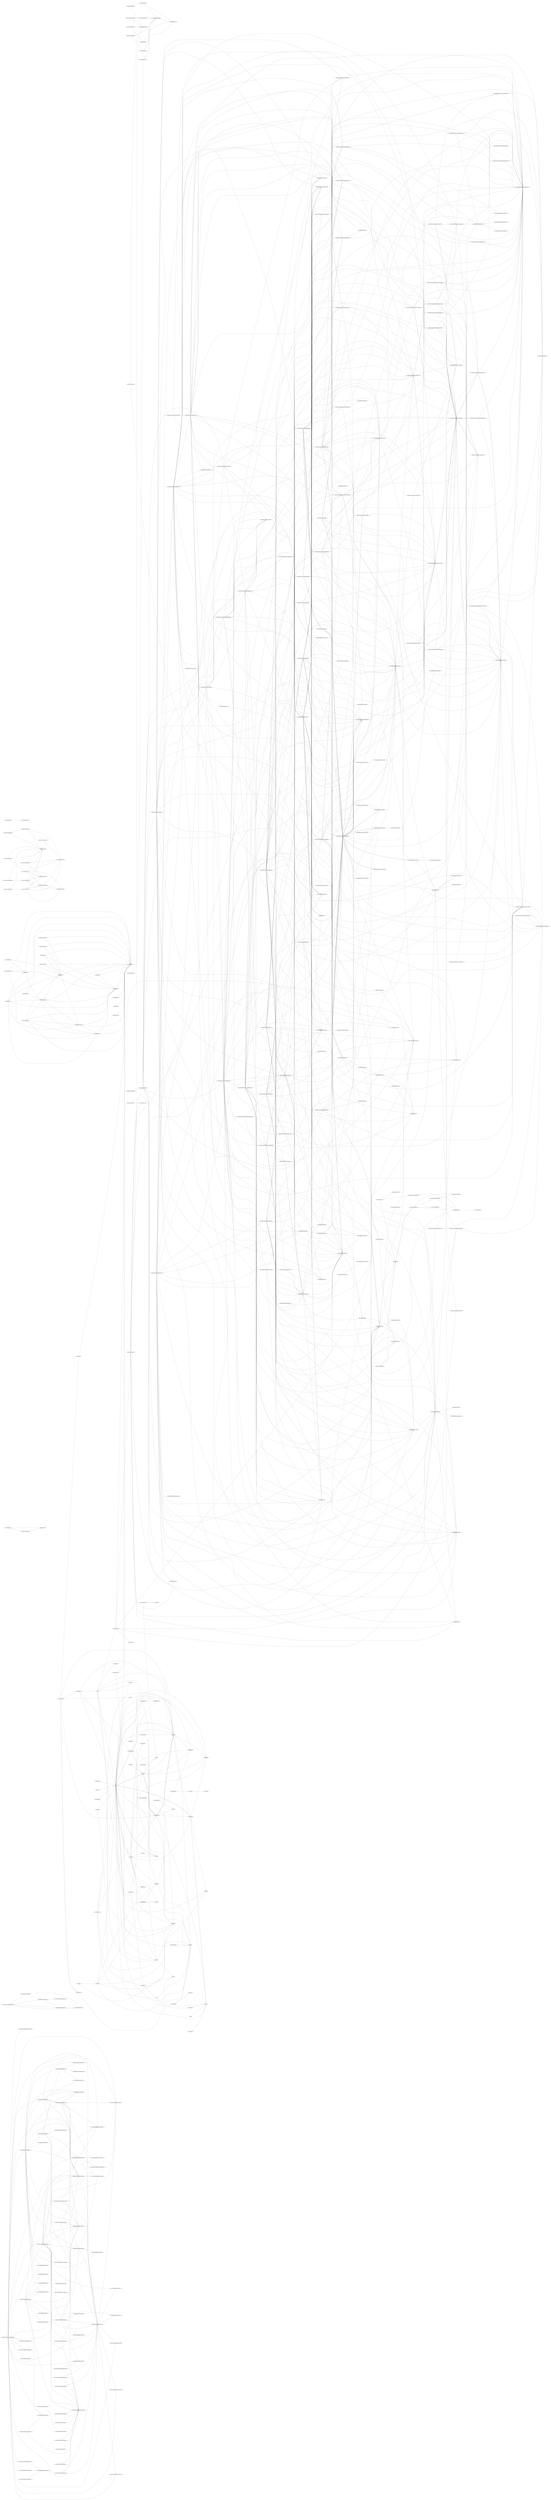 digraph G {
    page="40,60"; 
    ratio=auto;
    rankdir=LR;
    fontsize=10;
   "Castle.Components.DictionaryAdapter.AbstractDictionaryAdapterVisitor" -> { rank=none; "Castle.Components.DictionaryAdapter.DictionaryAdapterMeta"; "Castle.Components.DictionaryAdapter.IDictionaryAdapter"; "Castle.Components.DictionaryAdapter.PropertyDescriptor" }
   "Castle.Components.DictionaryAdapter.CascadingDictionaryAdapter" -> { rank=none; "Castle.Components.DictionaryAdapter.AbstractDictionaryAdapter" }
   "Castle.Components.DictionaryAdapter.ComponentAttribute" -> { rank=none; "Castle.Components.DictionaryAdapter.DictionaryAdapterInstance"; "Castle.Components.DictionaryAdapter.DictionaryBehaviorAttribute"; "Castle.Components.DictionaryAdapter.IDictionaryAdapter" }
   "Castle.Components.DictionaryAdapter.DictionaryAdapterBase" -> { rank=none; "Castle.Components.DictionaryAdapter.DictionaryAdapterInstance"; "Castle.Components.DictionaryAdapter.DictionaryAdapterMeta"; "Castle.Components.DictionaryAdapter.DictionaryDescriptor"; "Castle.Components.DictionaryAdapter.DictionaryValidateGroup"; "Castle.Components.DictionaryAdapter.IDictionaryAdapter"; "Castle.Components.DictionaryAdapter.IDictionaryAdapterFactory"; "Castle.Components.DictionaryAdapter.IDictionaryBehavior"; "Castle.Components.DictionaryAdapter.IDictionaryCreateStrategy"; "Castle.Components.DictionaryAdapter.IDictionaryEqualityHashCodeStrategy"; "Castle.Components.DictionaryAdapter.IDictionaryInitializer"; "Castle.Components.DictionaryAdapter.IDictionaryValidator"; "Castle.Components.DictionaryAdapter.IDynamicValue"; "Castle.Components.DictionaryAdapter.PropertyDescriptor"; "Castle.Components.DictionaryAdapter.PropertyModifiedEventArgs"; "Castle.Components.DictionaryAdapter.PropertyModifyingEventArgs" }
   "Castle.Components.DictionaryAdapter.DictionaryAdapterFactory" -> { rank=none; "Castle.Components.DictionaryAdapter.AttributesUtil"; "Castle.Components.DictionaryAdapter.DefaultPropertyGetter"; "Castle.Components.DictionaryAdapter.DictionaryAdapterAttribute"; "Castle.Components.DictionaryAdapter.DictionaryAdapterBase"; "Castle.Components.DictionaryAdapter.DictionaryAdapterInstance"; "Castle.Components.DictionaryAdapter.DictionaryAdapterMeta"; "Castle.Components.DictionaryAdapter.DictionaryDescriptor"; "Castle.Components.DictionaryAdapter.FetchAttribute"; "Castle.Components.DictionaryAdapter.IDictionaryAdapter"; "Castle.Components.DictionaryAdapter.IDictionaryBehavior"; "Castle.Components.DictionaryAdapter.IDictionaryEdit"; "Castle.Components.DictionaryAdapter.IDictionaryKeyBuilder"; "Castle.Components.DictionaryAdapter.IDictionaryMetaInitializer"; "Castle.Components.DictionaryAdapter.IDictionaryNotify"; "Castle.Components.DictionaryAdapter.IDictionaryPropertyGetter"; "Castle.Components.DictionaryAdapter.IDictionaryPropertySetter"; "Castle.Components.DictionaryAdapter.IDictionaryValidate"; "Castle.Components.DictionaryAdapter.IPropertyDescriptorInitializer"; "Castle.Components.DictionaryAdapter.NameValueCollectionAdapter"; "Castle.Components.DictionaryAdapter.PropertyDescriptor"; "Castle.Components.DictionaryAdapter.XPathAdapter"; "Castle.Components.DictionaryAdapter.XPathBehavior" }
   "Castle.Components.DictionaryAdapter.DictionaryAdapterInstance" -> { rank=none; "Castle.Components.DictionaryAdapter.IDictionaryAdapterFactory"; "Castle.Components.DictionaryAdapter.IDictionaryCreateStrategy"; "Castle.Components.DictionaryAdapter.IDictionaryEqualityHashCodeStrategy"; "Castle.Components.DictionaryAdapter.PropertyDescriptor" }
   "Castle.Components.DictionaryAdapter.DictionaryAdapterMeta" -> { rank=none; "Castle.Components.DictionaryAdapter.IDictionaryMetaInitializer"; "Castle.Components.DictionaryAdapter.PropertyDescriptor" }
   "Castle.Components.DictionaryAdapter.DictionaryDescriptor" -> { rank=none; "Castle.Components.DictionaryAdapter.IDictionaryInitializer"; "Castle.Components.DictionaryAdapter.IDictionaryMetaInitializer"; "Castle.Components.DictionaryAdapter.PropertyDescriptor" }
   "Castle.Components.DictionaryAdapter.DictionaryValidateGroup" -> { rank=none; "Castle.Components.DictionaryAdapter.DictionaryAdapterMeta"; "Castle.Components.DictionaryAdapter.GroupAttribute"; "Castle.Components.DictionaryAdapter.IDictionaryAdapter"; "Castle.Components.DictionaryAdapter.IDictionaryNotify"; "Castle.Components.DictionaryAdapter.IDictionaryValidate"; "Castle.Components.DictionaryAdapter.PropertyDescriptor" }
   "Castle.Components.DictionaryAdapter.GenericDictionaryAdapter`1" -> { rank=none; "Castle.Components.DictionaryAdapter.AbstractDictionaryAdapter" }
   "Castle.Components.DictionaryAdapter.KeyAttribute" -> { rank=none; "Castle.Components.DictionaryAdapter.DictionaryBehaviorAttribute" }
   "Castle.Components.DictionaryAdapter.KeyPrefixAttribute" -> { rank=none; "Castle.Components.DictionaryAdapter.DictionaryBehaviorAttribute" }
   "Castle.Components.DictionaryAdapter.KeySubstitutionAttribute" -> { rank=none; "Castle.Components.DictionaryAdapter.DictionaryBehaviorAttribute" }
   "Castle.Components.DictionaryAdapter.MultiLevelEditAttribute" -> { rank=none; "Castle.Components.DictionaryAdapter.DictionaryBehaviorAttribute"; "Castle.Components.DictionaryAdapter.IDictionaryEdit" }
   "Castle.Components.DictionaryAdapter.NameValueCollectionAdapter" -> { rank=none; "Castle.Components.DictionaryAdapter.AbstractDictionaryAdapter" }
   "Castle.Components.DictionaryAdapter.NewGuidAttribute" -> { rank=none; "Castle.Components.DictionaryAdapter.DictionaryBehaviorAttribute" }
   "Castle.Components.DictionaryAdapter.OnDemandAttribute" -> { rank=none; "Castle.Components.DictionaryAdapter.BindingListInitializer`1"; "Castle.Components.DictionaryAdapter.DictionaryAdapterMeta"; "Castle.Components.DictionaryAdapter.DictionaryBehaviorAttribute"; "Castle.Components.DictionaryAdapter.EditableBindingList`1"; "Castle.Components.DictionaryAdapter.EditableList"; "Castle.Components.DictionaryAdapter.EditableList`1"; "Castle.Components.DictionaryAdapter.IDictionaryAdapter"; "Castle.Components.DictionaryAdapter.IDictionaryCreate"; "Castle.Components.DictionaryAdapter.IDictionaryEdit"; "Castle.Components.DictionaryAdapter.IValueInitializer"; "Castle.Components.DictionaryAdapter.PropertyDescriptor" }
   "Castle.Components.DictionaryAdapter.PropagateNotificationsAttribute" -> { rank=none; "Castle.Components.DictionaryAdapter.DictionaryBehaviorAttribute"; "Castle.Components.DictionaryAdapter.IDictionaryNotify" }
   "Castle.Components.DictionaryAdapter.PropertyDescriptor" -> { rank=none; "Castle.Components.DictionaryAdapter.AttributesUtil"; "Castle.Components.DictionaryAdapter.IDictionaryBehavior"; "Castle.Components.DictionaryAdapter.IDictionaryKeyBuilder"; "Castle.Components.DictionaryAdapter.IDictionaryPropertyGetter"; "Castle.Components.DictionaryAdapter.IDictionaryPropertySetter"; "Castle.Components.DictionaryAdapter.IDynamicValue" }
   "Castle.Components.DictionaryAdapter.StringFormatAttribute" -> { rank=none; "Castle.Components.DictionaryAdapter.DictionaryBehaviorAttribute"; "Castle.Components.DictionaryAdapter.IDictionaryAdapter" }
   "Castle.Components.DictionaryAdapter.StringListAttribute" -> { rank=none; "Castle.Components.DictionaryAdapter.DictionaryBehaviorAttribute" }
   "Castle.Components.DictionaryAdapter.StringListWrapper`1" -> { rank=none; "Castle.Components.DictionaryAdapter.StringListAttribute" }
   "Castle.Components.DictionaryAdapter.StringStorageAttribute" -> { rank=none; "Castle.Components.DictionaryAdapter.DictionaryBehaviorAttribute" }
   "Castle.Components.DictionaryAdapter.StringValuesAttribute" -> { rank=none; "Castle.Components.DictionaryAdapter.DictionaryBehaviorAttribute"; "Castle.Components.DictionaryAdapter.PropertyDescriptor" }
   "Castle.Components.DictionaryAdapter.SuppressNotificationsAttribute" -> { rank=none; "Castle.Components.DictionaryAdapter.DictionaryBehaviorAttribute"; "Castle.Components.DictionaryAdapter.PropertyDescriptor" }
   "Castle.Components.DictionaryAdapter.TypeKeyPrefixAttribute" -> { rank=none; "Castle.Components.DictionaryAdapter.DictionaryBehaviorAttribute"; "Castle.Components.DictionaryAdapter.PropertyDescriptor" }
   "Castle.Components.DictionaryAdapter.XPathAdapter" -> { rank=none; "Castle.Components.DictionaryAdapter.BindingListInitializer`1"; "Castle.Components.DictionaryAdapter.DictionaryAdapterInstance"; "Castle.Components.DictionaryAdapter.DictionaryAdapterMeta"; "Castle.Components.DictionaryAdapter.DictionaryBehaviorAttribute"; "Castle.Components.DictionaryAdapter.DictionaryDescriptor"; "Castle.Components.DictionaryAdapter.EditableBindingList`1"; "Castle.Components.DictionaryAdapter.EditableList`1"; "Castle.Components.DictionaryAdapter.IDictionaryAdapter"; "Castle.Components.DictionaryAdapter.IDictionaryAdapterFactory"; "Castle.Components.DictionaryAdapter.IDictionaryBehavior"; "Castle.Components.DictionaryAdapter.IValueInitializer"; "Castle.Components.DictionaryAdapter.PropertyDescriptor"; "Castle.Components.DictionaryAdapter.XPathAttribute"; "Castle.Components.DictionaryAdapter.XPathBehavior"; "Castle.Components.DictionaryAdapter.XPathContext"; "Castle.Components.DictionaryAdapter.XPathExtensions"; "Castle.Components.DictionaryAdapter.XPathResult"; "Castle.Components.DictionaryAdapter.XmlMetadata" }
   "Castle.Components.DictionaryAdapter.XPathBehavior" -> { rank=none; "Castle.Components.DictionaryAdapter.BehaviorVisitor"; "Castle.Components.DictionaryAdapter.DictionaryAdapterMeta"; "Castle.Components.DictionaryAdapter.DictionaryBehaviorAttribute"; "Castle.Components.DictionaryAdapter.XPathExtensions"; "Castle.Components.DictionaryAdapter.XmlMetadata"; "Castle.Components.DictionaryAdapter.XmlNamespaceAttribute" }
   "Castle.Components.DictionaryAdapter.XPathContext" -> { rank=none; "Castle.Components.DictionaryAdapter.BehaviorVisitor"; "Castle.Components.DictionaryAdapter.XPathFunctionAttribute"; "Castle.Components.DictionaryAdapter.XmlNamespaceAttribute" }
   "Castle.Components.DictionaryAdapter.XPathExtensions" -> { rank=none; "Castle.Components.DictionaryAdapter.DictionaryAdapterInstance"; "Castle.Components.DictionaryAdapter.DictionaryAdapterMeta"; "Castle.Components.DictionaryAdapter.DictionaryDescriptor"; "Castle.Components.DictionaryAdapter.IDictionaryAdapter"; "Castle.Components.DictionaryAdapter.IDictionaryAdapterFactory"; "Castle.Components.DictionaryAdapter.IDictionaryBehavior"; "Castle.Components.DictionaryAdapter.PropertyDescriptor"; "Castle.Components.DictionaryAdapter.XPathBehavior"; "Castle.Components.DictionaryAdapter.XmlMetadata" }
   "Castle.Components.DictionaryAdapter.XPathResult" -> { rank=none; "Castle.Components.DictionaryAdapter.DictionaryAdapterMeta"; "Castle.Components.DictionaryAdapter.IDictionaryAdapter"; "Castle.Components.DictionaryAdapter.PropertyDescriptor"; "Castle.Components.DictionaryAdapter.XPathContext"; "Castle.Components.DictionaryAdapter.XPathPositionComparer"; "Castle.Components.DictionaryAdapter.XmlMetadata" }
   "Castle.Core.Configuration.AbstractConfiguration" -> { rank=none; "Castle.Core.Configuration.ConfigurationAttributeCollection"; "Castle.Core.Configuration.ConfigurationCollection" }
   "Castle.Core.Configuration.ConfigurationCollection" -> { rank=none; "Castle.Core.Configuration.IConfiguration" }
   "Castle.Core.Configuration.MutableConfiguration" -> { rank=none; "Castle.Core.Configuration.AbstractConfiguration"; "Castle.Core.Configuration.IConfiguration" }
   "Castle.Core.Configuration.Xml.XmlConfigurationDeserializer" -> { rank=none; "Castle.Core.Configuration.AbstractConfiguration"; "Castle.Core.Configuration.ConfigurationCollection"; "Castle.Core.Configuration.IConfiguration"; "Castle.Core.Configuration.MutableConfiguration" }
   "Castle.Core.Internal.LinkedList" -> { rank=none; "Castle.Core.Internal.LinkNode"; "Castle.Core.Internal.LinkedListEnumerator" }
   "Castle.Core.Internal.LinkedListEnumerator" -> { rank=none; "Castle.Core.Internal.LinkNode" }
   "Castle.Core.Internal.Lock" -> { rank=none; "Castle.Core.Internal.SlimReadWriteLock" }
   "Castle.Core.Internal.MonitorLock" -> { rank=none; "Castle.Core.Internal.Lock"; "Castle.Core.Internal.MonitorLockHolder"; "Castle.Core.Internal.MonitorUpgradeableLockHolder" }
   "Castle.Core.Internal.MonitorUpgradeableLockHolder" -> { rank=none; "Castle.Core.Internal.NoOpLock" }
   "Castle.Core.Internal.NoOpLock" -> { rank=none; "Castle.Core.Internal.ILockHolder" }
   "Castle.Core.Internal.NoOpUpgradeableLock" -> { rank=none; "Castle.Core.Internal.IUpgradeableLockHolder"; "Castle.Core.Internal.NoOpLock" }
   "Castle.Core.Internal.SlimReadWriteLock" -> { rank=none; "Castle.Core.Internal.Lock"; "Castle.Core.Internal.NoOpLock"; "Castle.Core.Internal.SlimReadLockHolder"; "Castle.Core.Internal.SlimUpgradeableReadLockHolder"; "Castle.Core.Internal.SlimWriteLockHolder" }
   "Castle.Core.Internal.SlimUpgradeableReadLockHolder" -> { rank=none; "Castle.Core.Internal.NoOpLock"; "Castle.Core.Internal.SlimWriteLockHolder" }
   "Castle.Core.Logging.ConsoleFactory" -> { rank=none; "Castle.Core.Logging.ConsoleLogger" }
   "Castle.Core.Logging.ConsoleLogger" -> { rank=none; "Castle.Core.Logging.LevelFilteredLogger"; "Castle.Core.Logging.LoggerLevel" }
   "Castle.Core.Logging.DiagnosticsLogger" -> { rank=none; "Castle.Core.Logging.LevelFilteredLogger" }
   "Castle.Core.Logging.DiagnosticsLoggerFactory" -> { rank=none; "Castle.Core.Logging.AbstractLoggerFactory"; "Castle.Core.Logging.DiagnosticsLogger"; "Castle.Core.Logging.LevelFilteredLogger" }
   "Castle.Core.Logging.LevelFilteredLogger" -> { rank=none; "Castle.Core.Logging.LoggerLevel" }
   "Castle.Core.Logging.NullLogFactory" -> { rank=none; "Castle.Core.Logging.AbstractLoggerFactory"; "Castle.Core.Logging.NullLogger" }
   "Castle.Core.Logging.StreamLogger" -> { rank=none; "Castle.Core.Logging.LevelFilteredLogger"; "Castle.Core.Logging.LoggerLevel" }
   "Castle.Core.Logging.StreamLoggerFactory" -> { rank=none; "Castle.Core.Logging.AbstractLoggerFactory"; "Castle.Core.Logging.LevelFilteredLogger"; "Castle.Core.Logging.StreamLogger" }
   "Castle.Core.Logging.TraceLogger" -> { rank=none; "Castle.Core.Logging.LevelFilteredLogger" }
   "Castle.Core.Logging.TraceLoggerFactory" -> { rank=none; "Castle.Core.Logging.AbstractLoggerFactory"; "Castle.Core.Logging.TraceLogger" }
   "Castle.Core.Logging.WebLogger" -> { rank=none; "Castle.Core.Logging.LevelFilteredLogger"; "Castle.Core.Logging.LoggerLevel" }
   "Castle.Core.Logging.WebLoggerFactory" -> { rank=none; "Castle.Core.Logging.AbstractLoggerFactory"; "Castle.Core.Logging.WebLogger" }
   "Castle.Core.Resource.AbstractStreamResource" -> { rank=none; "Castle.Core.Resource.AbstractResource"; "Castle.Core.Resource.StreamFactory" }
   "Castle.Core.Resource.AssemblyBundleResource" -> { rank=none; "Castle.Core.Resource.AbstractResource"; "Castle.Core.Resource.CustomUri"; "Castle.Core.Resource.ResourceException" }
   "Castle.Core.Resource.AssemblyResource" -> { rank=none; "Castle.Core.Resource.AbstractStreamResource"; "Castle.Core.Resource.CustomUri"; "Castle.Core.Resource.ResourceException"; "Castle.Core.Resource.StreamFactory" }
   "Castle.Core.Resource.AssemblyResourceFactory" -> { rank=none; "Castle.Core.Resource.AssemblyResource"; "Castle.Core.Resource.CustomUri" }
   "Castle.Core.Resource.ConfigResource" -> { rank=none; "Castle.Core.Resource.AbstractResource"; "Castle.Core.Resource.CustomUri" }
   "Castle.Core.Resource.ConfigResourceFactory" -> { rank=none; "Castle.Core.Resource.ConfigResource"; "Castle.Core.Resource.CustomUri" }
   "Castle.Core.Resource.FileResource" -> { rank=none; "Castle.Core.Resource.AbstractResource"; "Castle.Core.Resource.AbstractStreamResource"; "Castle.Core.Resource.CustomUri"; "Castle.Core.Resource.ResourceException"; "Castle.Core.Resource.StreamFactory" }
   "Castle.Core.Resource.FileResourceFactory" -> { rank=none; "Castle.Core.Resource.CustomUri"; "Castle.Core.Resource.FileResource" }
   "Castle.Core.Resource.StaticContentResource" -> { rank=none; "Castle.Core.Resource.AbstractResource" }
   "Castle.Core.Resource.UncResource" -> { rank=none; "Castle.Core.Resource.AbstractResource"; "Castle.Core.Resource.AbstractStreamResource"; "Castle.Core.Resource.CustomUri"; "Castle.Core.Resource.ResourceException"; "Castle.Core.Resource.StreamFactory" }
   "Castle.Core.Resource.UncResourceFactory" -> { rank=none; "Castle.Core.Resource.CustomUri"; "Castle.Core.Resource.UncResource" }
   "Castle.Core.Smtp.DefaultSmtpSender" -> { rank=none; "Castle.Core.Internal.PermissionUtil" }
   "Castle.DynamicProxy.AbstractInvocation" -> { rank=none; "Castle.DynamicProxy.IInterceptor"; "Castle.DynamicProxy.IInterceptorSelector"; "Castle.DynamicProxy.IInvocation"; "Castle.DynamicProxy.RemotableInvocation" }
   "Castle.DynamicProxy.AttributeUtil" -> { rank=none; "Castle.DynamicProxy.Generators.AttributeDisassembler"; "Castle.DynamicProxy.Generators.AttributesToAvoidReplicating"; "Castle.DynamicProxy.IAttributeDisassembler"; "Castle.DynamicProxy.ProxyGenerationException" }
   "Castle.DynamicProxy.CacheMappingsAttribute" -> { rank=none; "Castle.DynamicProxy.Generators.CacheKey" }
   "Castle.DynamicProxy.CompositionInvocation" -> { rank=none; "Castle.DynamicProxy.AbstractInvocation"; "Castle.DynamicProxy.InvocationHelper" }
   "Castle.DynamicProxy.Contributors.ClassMembersCollector" -> { rank=none; "Castle.DynamicProxy.Contributors.MembersCollector"; "Castle.DynamicProxy.Generators.MetaMethod" }
   "Castle.DynamicProxy.Contributors.ClassProxyInstanceContributor" -> { rank=none; "Castle.DynamicProxy.AttributeUtil"; "Castle.DynamicProxy.Contributors.ProxyInstanceContributor"; "Castle.DynamicProxy.Generators.Emitters.AbstractTypeEmitter"; "Castle.DynamicProxy.Generators.Emitters.CodeBuilders.AbstractCodeBuilder"; "Castle.DynamicProxy.Generators.Emitters.ConstructorEmitter"; "Castle.DynamicProxy.Generators.Emitters.SimpleAST.ArgumentReference"; "Castle.DynamicProxy.Generators.Emitters.SimpleAST.AssignStatement"; "Castle.DynamicProxy.Generators.Emitters.SimpleAST.ConstReference"; "Castle.DynamicProxy.Generators.Emitters.SimpleAST.ConstructorInvocationStatement"; "Castle.DynamicProxy.Generators.Emitters.SimpleAST.ConvertExpression"; "Castle.DynamicProxy.Generators.Emitters.SimpleAST.Expression"; "Castle.DynamicProxy.Generators.Emitters.SimpleAST.ExpressionStatement"; "Castle.DynamicProxy.Generators.Emitters.SimpleAST.FieldReference"; "Castle.DynamicProxy.Generators.Emitters.SimpleAST.MethodInvocationExpression"; "Castle.DynamicProxy.Generators.Emitters.SimpleAST.Reference"; "Castle.DynamicProxy.Generators.Emitters.SimpleAST.ReturnStatement"; "Castle.DynamicProxy.Generators.Emitters.SimpleAST.SelfReference"; "Castle.DynamicProxy.Generators.Emitters.SimpleAST.TypeTokenExpression"; "Castle.DynamicProxy.Tokens.FormatterServicesMethods"; "Castle.DynamicProxy.Tokens.SerializationInfoMethods"; "Castle.DynamicProxy.Tokens.TypeUtilMethods" }
   "Castle.DynamicProxy.Contributors.ClassProxyTargetContributor" -> { rank=none; "Castle.DynamicProxy.Contributors.ClassMembersCollector"; "Castle.DynamicProxy.Contributors.CompositeTypeContributor"; "Castle.DynamicProxy.Contributors.DelegateTypeGenerator"; "Castle.DynamicProxy.Contributors.GetTargetExpressionDelegate"; "Castle.DynamicProxy.Contributors.InterfaceMembersOnClassCollector"; "Castle.DynamicProxy.Contributors.InvocationWithDelegateContributor"; "Castle.DynamicProxy.Contributors.InvocationWithGenericDelegateContributor"; "Castle.DynamicProxy.Contributors.MembersCollector"; "Castle.DynamicProxy.Generators.CacheKey"; "Castle.DynamicProxy.Generators.Emitters.AbstractTypeEmitter"; "Castle.DynamicProxy.Generators.Emitters.ArgumentsUtil"; "Castle.DynamicProxy.Generators.Emitters.ClassEmitter"; "Castle.DynamicProxy.Generators.Emitters.CodeBuilders.AbstractCodeBuilder"; "Castle.DynamicProxy.Generators.Emitters.MethodEmitter"; "Castle.DynamicProxy.Generators.Emitters.SimpleAST.ArgumentReference"; "Castle.DynamicProxy.Generators.Emitters.SimpleAST.Expression"; "Castle.DynamicProxy.Generators.Emitters.SimpleAST.FieldReference"; "Castle.DynamicProxy.Generators.Emitters.SimpleAST.MethodInvocationExpression"; "Castle.DynamicProxy.Generators.Emitters.SimpleAST.Reference"; "Castle.DynamicProxy.Generators.Emitters.SimpleAST.ReturnStatement"; "Castle.DynamicProxy.Generators.Emitters.SimpleAST.SelfReference"; "Castle.DynamicProxy.Generators.Emitters.SimpleAST.TypeTokenExpression"; "Castle.DynamicProxy.Generators.INamingScope"; "Castle.DynamicProxy.Generators.InheritanceInvocationTypeGenerator"; "Castle.DynamicProxy.Generators.InvocationTypeGenerator"; "Castle.DynamicProxy.Generators.MetaMethod"; "Castle.DynamicProxy.IProxyGenerationHook"; "Castle.DynamicProxy.ModuleScope"; "Castle.DynamicProxy.Tokens.InvocationMethods" }
   "Castle.DynamicProxy.Contributors.ClassProxyWithTargetTargetContributor" -> { rank=none; "Castle.DynamicProxy.Contributors.CompositeTypeContributor"; "Castle.DynamicProxy.Contributors.DelegateTypeGenerator"; "Castle.DynamicProxy.Contributors.GetTargetExpressionDelegate"; "Castle.DynamicProxy.Contributors.InterfaceMembersOnClassCollector"; "Castle.DynamicProxy.Contributors.InvocationWithDelegateContributor"; "Castle.DynamicProxy.Contributors.InvocationWithGenericDelegateContributor"; "Castle.DynamicProxy.Contributors.MembersCollector"; "Castle.DynamicProxy.Contributors.WrappedClassMembersCollector"; "Castle.DynamicProxy.Generators.CacheKey"; "Castle.DynamicProxy.Generators.CompositionInvocationTypeGenerator"; "Castle.DynamicProxy.Generators.Emitters.AbstractTypeEmitter"; "Castle.DynamicProxy.Generators.Emitters.ArgumentsUtil"; "Castle.DynamicProxy.Generators.Emitters.ClassEmitter"; "Castle.DynamicProxy.Generators.Emitters.SimpleAST.FieldReference"; "Castle.DynamicProxy.Generators.Emitters.SimpleAST.Reference"; "Castle.DynamicProxy.Generators.InheritanceInvocationTypeGenerator"; "Castle.DynamicProxy.Generators.InvocationTypeGenerator"; "Castle.DynamicProxy.Generators.MetaMethod"; "Castle.DynamicProxy.IInvocation"; "Castle.DynamicProxy.IProxyGenerationHook"; "Castle.DynamicProxy.ModuleScope"; "Castle.DynamicProxy.Tokens.InvocationMethods" }
   "Castle.DynamicProxy.Contributors.CompositeTypeContributor" -> { rank=none; "Castle.Core.Logging.ILogger"; "Castle.Core.Logging.NullLogger"; "Castle.DynamicProxy.Contributors.MembersCollector"; "Castle.DynamicProxy.Contributors.OverrideMethodDelegate"; "Castle.DynamicProxy.Generators.Emitters.AbstractTypeEmitter"; "Castle.DynamicProxy.Generators.Emitters.EventEmitter"; "Castle.DynamicProxy.Generators.Emitters.PropertyEmitter"; "Castle.DynamicProxy.Generators.INamingScope"; "Castle.DynamicProxy.Generators.MetaEvent"; "Castle.DynamicProxy.Generators.MetaMethod"; "Castle.DynamicProxy.Generators.MetaProperty"; "Castle.DynamicProxy.Generators.MetaType" }
   "Castle.DynamicProxy.Contributors.DelegateTypeGenerator" -> { rank=none; "Castle.DynamicProxy.Generators.Emitters.AbstractTypeEmitter"; "Castle.DynamicProxy.Generators.Emitters.ClassEmitter"; "Castle.DynamicProxy.Generators.Emitters.ConstructorEmitter"; "Castle.DynamicProxy.Generators.Emitters.MethodEmitter"; "Castle.DynamicProxy.Generators.Emitters.SimpleAST.ArgumentReference"; "Castle.DynamicProxy.Generators.Emitters.TypeUtil"; "Castle.DynamicProxy.Generators.INamingScope"; "Castle.DynamicProxy.Generators.MetaMethod" }
   "Castle.DynamicProxy.Contributors.ForwardingMethodGenerator" -> { rank=none; "Castle.DynamicProxy.Contributors.GetTargetReferenceDelegate"; "Castle.DynamicProxy.Generators.Emitters.ArgumentsUtil"; "Castle.DynamicProxy.Generators.Emitters.CodeBuilders.AbstractCodeBuilder"; "Castle.DynamicProxy.Generators.Emitters.MethodEmitter"; "Castle.DynamicProxy.Generators.Emitters.SimpleAST.MethodInvocationExpression"; "Castle.DynamicProxy.Generators.Emitters.SimpleAST.ReturnStatement"; "Castle.DynamicProxy.Generators.MethodGenerator" }
   "Castle.DynamicProxy.Contributors.InterfaceMembersCollector" -> { rank=none; "Castle.DynamicProxy.Contributors.MembersCollector"; "Castle.DynamicProxy.Generators.MetaMethod" }
   "Castle.DynamicProxy.Contributors.InterfaceMembersOnClassCollector" -> { rank=none; "Castle.DynamicProxy.Contributors.MembersCollector"; "Castle.DynamicProxy.Generators.MetaMethod" }
   "Castle.DynamicProxy.Contributors.InterfaceProxyInstanceContributor" -> { rank=none; "Castle.DynamicProxy.Contributors.ProxyInstanceContributor"; "Castle.DynamicProxy.Generators.Emitters.AbstractTypeEmitter"; "Castle.DynamicProxy.Generators.Emitters.SimpleAST.Reference" }
   "Castle.DynamicProxy.Contributors.InterfaceProxyTargetContributor" -> { rank=none; "Castle.DynamicProxy.Contributors.CompositeTypeContributor"; "Castle.DynamicProxy.Contributors.GetTargetExpressionDelegate"; "Castle.DynamicProxy.Contributors.GetTargetReferenceDelegate"; "Castle.DynamicProxy.Contributors.InterfaceMembersOnClassCollector"; "Castle.DynamicProxy.Contributors.MembersCollector"; "Castle.DynamicProxy.Generators.CacheKey"; "Castle.DynamicProxy.Generators.CompositionInvocationTypeGenerator"; "Castle.DynamicProxy.Generators.Emitters.AbstractTypeEmitter"; "Castle.DynamicProxy.Generators.Emitters.ClassEmitter"; "Castle.DynamicProxy.Generators.Emitters.SimpleAST.Reference"; "Castle.DynamicProxy.Generators.InvocationTypeGenerator"; "Castle.DynamicProxy.Generators.MetaMethod"; "Castle.DynamicProxy.IChangeProxyTarget"; "Castle.DynamicProxy.IInvocation"; "Castle.DynamicProxy.IProxyGenerationHook"; "Castle.DynamicProxy.ModuleScope" }
   "Castle.DynamicProxy.Contributors.InterfaceProxyWithTargetInterfaceTargetContributor" -> { rank=none; "Castle.DynamicProxy.Contributors.InterfaceMembersCollector"; "Castle.DynamicProxy.Contributors.InterfaceProxyTargetContributor" }
   "Castle.DynamicProxy.Contributors.InterfaceProxyWithoutTargetContributor" -> { rank=none; "Castle.DynamicProxy.Contributors.CompositeTypeContributor"; "Castle.DynamicProxy.Contributors.GetTargetExpressionDelegate"; "Castle.DynamicProxy.Contributors.InterfaceMembersCollector"; "Castle.DynamicProxy.Contributors.MembersCollector"; "Castle.DynamicProxy.Generators.CacheKey"; "Castle.DynamicProxy.Generators.CompositionInvocationTypeGenerator"; "Castle.DynamicProxy.Generators.Emitters.AbstractTypeEmitter"; "Castle.DynamicProxy.Generators.Emitters.ClassEmitter"; "Castle.DynamicProxy.Generators.InvocationTypeGenerator"; "Castle.DynamicProxy.Generators.MetaMethod"; "Castle.DynamicProxy.IProxyGenerationHook"; "Castle.DynamicProxy.ModuleScope" }
   "Castle.DynamicProxy.Contributors.InvocationWithDelegateContributor" -> { rank=none; "Castle.DynamicProxy.Generators.Emitters.AbstractTypeEmitter"; "Castle.DynamicProxy.Generators.Emitters.CodeBuilders.AbstractCodeBuilder"; "Castle.DynamicProxy.Generators.Emitters.ConstructorEmitter"; "Castle.DynamicProxy.Generators.Emitters.SimpleAST.ArgumentReference"; "Castle.DynamicProxy.Generators.Emitters.SimpleAST.AssignStatement"; "Castle.DynamicProxy.Generators.Emitters.SimpleAST.ConvertExpression"; "Castle.DynamicProxy.Generators.Emitters.SimpleAST.Expression"; "Castle.DynamicProxy.Generators.Emitters.SimpleAST.MethodInvocationExpression"; "Castle.DynamicProxy.Generators.Emitters.SimpleAST.MethodTokenExpression"; "Castle.DynamicProxy.Generators.Emitters.SimpleAST.NullExpression"; "Castle.DynamicProxy.Generators.Emitters.SimpleAST.Reference"; "Castle.DynamicProxy.Generators.Emitters.SimpleAST.ReferenceExpression"; "Castle.DynamicProxy.Generators.Emitters.SimpleAST.TypeTokenExpression"; "Castle.DynamicProxy.Generators.INamingScope"; "Castle.DynamicProxy.Generators.MetaMethod"; "Castle.DynamicProxy.Tokens.DelegateMethods" }
   "Castle.DynamicProxy.Contributors.InvocationWithGenericDelegateContributor" -> { rank=none; "Castle.DynamicProxy.Generators.Emitters.AbstractTypeEmitter"; "Castle.DynamicProxy.Generators.Emitters.CodeBuilders.AbstractCodeBuilder"; "Castle.DynamicProxy.Generators.Emitters.MethodEmitter"; "Castle.DynamicProxy.Generators.Emitters.SimpleAST.Expression"; "Castle.DynamicProxy.Generators.Emitters.SimpleAST.Reference"; "Castle.DynamicProxy.Generators.Emitters.SimpleAST.ReferenceExpression"; "Castle.DynamicProxy.Generators.Emitters.SimpleAST.TypeTokenExpression"; "Castle.DynamicProxy.Generators.MetaMethod"; "Castle.DynamicProxy.Tokens.DelegateMethods" }
   "Castle.DynamicProxy.Contributors.MembersCollector" -> { rank=none; "Castle.Core.Logging.ILogger"; "Castle.Core.Logging.NullLogger"; "Castle.DynamicProxy.AttributeUtil"; "Castle.DynamicProxy.Generators.MetaEvent"; "Castle.DynamicProxy.Generators.MetaMethod"; "Castle.DynamicProxy.Generators.MetaProperty"; "Castle.DynamicProxy.Generators.MethodFinder"; "Castle.DynamicProxy.IProxyGenerationHook"; "Castle.DynamicProxy.InternalsHelper" }
   "Castle.DynamicProxy.Contributors.MinimialisticMethodGenerator" -> { rank=none; "Castle.DynamicProxy.Generators.Emitters.CodeBuilders.AbstractCodeBuilder"; "Castle.DynamicProxy.Generators.Emitters.MethodEmitter"; "Castle.DynamicProxy.Generators.Emitters.SimpleAST.ArgumentReference"; "Castle.DynamicProxy.Generators.Emitters.SimpleAST.AssignArgumentStatement"; "Castle.DynamicProxy.Generators.Emitters.SimpleAST.DefaultValueExpression"; "Castle.DynamicProxy.Generators.Emitters.SimpleAST.ReturnStatement"; "Castle.DynamicProxy.Generators.MethodGenerator" }
   "Castle.DynamicProxy.Contributors.MixinContributor" -> { rank=none; "Castle.DynamicProxy.Contributors.CompositeTypeContributor"; "Castle.DynamicProxy.Contributors.GetTargetExpressionDelegate"; "Castle.DynamicProxy.Contributors.InterfaceMembersCollector"; "Castle.DynamicProxy.Contributors.MembersCollector"; "Castle.DynamicProxy.Generators.CacheKey"; "Castle.DynamicProxy.Generators.CompositionInvocationTypeGenerator"; "Castle.DynamicProxy.Generators.Emitters.AbstractTypeEmitter"; "Castle.DynamicProxy.Generators.Emitters.ClassEmitter"; "Castle.DynamicProxy.Generators.Emitters.SimpleAST.AsTypeReference"; "Castle.DynamicProxy.Generators.Emitters.SimpleAST.FieldReference"; "Castle.DynamicProxy.Generators.Emitters.SimpleAST.NullCoalescingOperatorExpression"; "Castle.DynamicProxy.Generators.Emitters.SimpleAST.Reference"; "Castle.DynamicProxy.Generators.INamingScope"; "Castle.DynamicProxy.Generators.InvocationTypeGenerator"; "Castle.DynamicProxy.Generators.MetaMethod"; "Castle.DynamicProxy.IChangeProxyTarget"; "Castle.DynamicProxy.IInvocation"; "Castle.DynamicProxy.IProxyGenerationHook"; "Castle.DynamicProxy.ModuleScope" }
   "Castle.DynamicProxy.Contributors.ProxyInstanceContributor" -> { rank=none; "Castle.DynamicProxy.AttributeUtil"; "Castle.DynamicProxy.Generators.Emitters.AbstractTypeEmitter"; "Castle.DynamicProxy.Generators.Emitters.CodeBuilders.AbstractCodeBuilder"; "Castle.DynamicProxy.Generators.Emitters.MethodEmitter"; "Castle.DynamicProxy.Generators.Emitters.SimpleAST.ArgumentReference"; "Castle.DynamicProxy.Generators.Emitters.SimpleAST.AssignArrayStatement"; "Castle.DynamicProxy.Generators.Emitters.SimpleAST.AssignStatement"; "Castle.DynamicProxy.Generators.Emitters.SimpleAST.ConstReference"; "Castle.DynamicProxy.Generators.Emitters.SimpleAST.ConvertExpression"; "Castle.DynamicProxy.Generators.Emitters.SimpleAST.Expression"; "Castle.DynamicProxy.Generators.Emitters.SimpleAST.ExpressionStatement"; "Castle.DynamicProxy.Generators.Emitters.SimpleAST.FieldReference"; "Castle.DynamicProxy.Generators.Emitters.SimpleAST.LocalReference"; "Castle.DynamicProxy.Generators.Emitters.SimpleAST.MethodInvocationExpression"; "Castle.DynamicProxy.Generators.Emitters.SimpleAST.NewArrayExpression"; "Castle.DynamicProxy.Generators.Emitters.SimpleAST.Reference"; "Castle.DynamicProxy.Generators.Emitters.SimpleAST.ReturnStatement"; "Castle.DynamicProxy.Serialization.ProxyObjectReference"; "Castle.DynamicProxy.Tokens.SerializationInfoMethods"; "Castle.DynamicProxy.Tokens.TypeMethods" }
   "Castle.DynamicProxy.Contributors.WrappedClassMembersCollector" -> { rank=none; "Castle.DynamicProxy.Contributors.ClassMembersCollector"; "Castle.DynamicProxy.Contributors.MembersCollector"; "Castle.DynamicProxy.Generators.Emitters.TypeUtil"; "Castle.DynamicProxy.IProxyGenerationHook" }
   "Castle.DynamicProxy.DefaultProxyBuilder" -> { rank=none; "Castle.Core.Logging.ILogger"; "Castle.Core.Logging.NullLogger"; "Castle.DynamicProxy.Generators.BaseProxyGenerator"; "Castle.DynamicProxy.Generators.ClassProxyGenerator"; "Castle.DynamicProxy.Generators.ClassProxyWithTargetGenerator"; "Castle.DynamicProxy.Generators.GeneratorException"; "Castle.DynamicProxy.Generators.InterfaceProxyWithTargetGenerator"; "Castle.DynamicProxy.Generators.InterfaceProxyWithTargetInterfaceGenerator"; "Castle.DynamicProxy.Generators.InterfaceProxyWithoutTargetGenerator"; "Castle.DynamicProxy.InternalsHelper"; "Castle.DynamicProxy.ModuleScope" }
   "Castle.DynamicProxy.Generators.AttributeDisassembler" -> { rank=none; "Castle.DynamicProxy.AttributeUtil"; "Castle.DynamicProxy.ProxyGenerationException" }
   "Castle.DynamicProxy.Generators.BaseProxyGenerator" -> { rank=none; "Castle.Core.Logging.ILogger"; "Castle.Core.Logging.NullLogger"; "Castle.DynamicProxy.Contributors.ITypeContributor"; "Castle.DynamicProxy.Generators.Emitters.AbstractTypeEmitter"; "Castle.DynamicProxy.Generators.Emitters.ClassEmitter"; "Castle.DynamicProxy.Generators.Emitters.CodeBuilders.AbstractCodeBuilder"; "Castle.DynamicProxy.Generators.Emitters.CodeBuilders.ConstructorCodeBuilder"; "Castle.DynamicProxy.Generators.Emitters.ConstructorEmitter"; "Castle.DynamicProxy.Generators.Emitters.SimpleAST.ArgumentReference"; "Castle.DynamicProxy.Generators.Emitters.SimpleAST.AssignArrayStatement"; "Castle.DynamicProxy.Generators.Emitters.SimpleAST.AssignStatement"; "Castle.DynamicProxy.Generators.Emitters.SimpleAST.Expression"; "Castle.DynamicProxy.Generators.Emitters.SimpleAST.FieldReference"; "Castle.DynamicProxy.Generators.Emitters.SimpleAST.NewArrayExpression"; "Castle.DynamicProxy.Generators.Emitters.SimpleAST.NewInstanceExpression"; "Castle.DynamicProxy.Generators.Emitters.SimpleAST.Reference"; "Castle.DynamicProxy.Generators.Emitters.SimpleAST.ReturnStatement"; "Castle.DynamicProxy.Generators.Emitters.TypeUtil"; "Castle.DynamicProxy.IInterceptor"; "Castle.DynamicProxy.IInterceptorSelector"; "Castle.DynamicProxy.IProxyTargetAccessor"; "Castle.DynamicProxy.InternalsHelper"; "Castle.DynamicProxy.MixinData"; "Castle.DynamicProxy.ModuleScope"; "Castle.DynamicProxy.ProxyGenerationException"; "Castle.DynamicProxy.ProxyGenerationOptions"; "Castle.DynamicProxy.StandardInterceptor" }
   "Castle.DynamicProxy.Generators.CacheKey" -> { rank=none; "Castle.DynamicProxy.ProxyGenerationOptions" }
   "Castle.DynamicProxy.Generators.ClassProxyGenerator" -> { rank=none; "Castle.DynamicProxy.Contributors.ClassProxyInstanceContributor"; "Castle.DynamicProxy.Contributors.ClassProxyTargetContributor"; "Castle.DynamicProxy.Contributors.CompositeTypeContributor"; "Castle.DynamicProxy.Contributors.GetTargetExpressionDelegate"; "Castle.DynamicProxy.Contributors.ITypeContributor"; "Castle.DynamicProxy.Contributors.InterfaceProxyWithoutTargetContributor"; "Castle.DynamicProxy.Contributors.MixinContributor"; "Castle.DynamicProxy.Generators.BaseProxyGenerator"; "Castle.DynamicProxy.Generators.Emitters.AbstractTypeEmitter"; "Castle.DynamicProxy.Generators.Emitters.ClassEmitter"; "Castle.DynamicProxy.Generators.Emitters.ConstructorEmitter"; "Castle.DynamicProxy.Generators.Emitters.SimpleAST.FieldReference"; "Castle.DynamicProxy.Generators.Emitters.SimpleAST.NullExpression"; "Castle.DynamicProxy.Generators.Emitters.TypeUtil"; "Castle.DynamicProxy.Generators.MetaType"; "Castle.DynamicProxy.IProxyGenerationHook"; "Castle.DynamicProxy.IProxyTargetAccessor"; "Castle.DynamicProxy.MixinData"; "Castle.DynamicProxy.ProxyGenerationOptions"; "Castle.DynamicProxy.Serialization.ProxyTypeConstants" }
   "Castle.DynamicProxy.Generators.ClassProxyWithTargetGenerator" -> { rank=none; "Castle.Core.Internal.IUpgradeableLockHolder"; "Castle.Core.Internal.Lock"; "Castle.Core.Logging.ILogger"; "Castle.DynamicProxy.Contributors.ClassProxyInstanceContributor"; "Castle.DynamicProxy.Contributors.ClassProxyWithTargetTargetContributor"; "Castle.DynamicProxy.Contributors.CompositeTypeContributor"; "Castle.DynamicProxy.Contributors.GetTargetExpressionDelegate"; "Castle.DynamicProxy.Contributors.ITypeContributor"; "Castle.DynamicProxy.Contributors.InterfaceProxyWithoutTargetContributor"; "Castle.DynamicProxy.Contributors.MixinContributor"; "Castle.DynamicProxy.Generators.BaseProxyGenerator"; "Castle.DynamicProxy.Generators.CacheKey"; "Castle.DynamicProxy.Generators.Emitters.AbstractTypeEmitter"; "Castle.DynamicProxy.Generators.Emitters.ClassEmitter"; "Castle.DynamicProxy.Generators.Emitters.ConstructorEmitter"; "Castle.DynamicProxy.Generators.Emitters.SimpleAST.FieldReference"; "Castle.DynamicProxy.Generators.Emitters.SimpleAST.NullExpression"; "Castle.DynamicProxy.Generators.Emitters.TypeUtil"; "Castle.DynamicProxy.Generators.INamingScope"; "Castle.DynamicProxy.Generators.MetaType"; "Castle.DynamicProxy.IProxyGenerationHook"; "Castle.DynamicProxy.IProxyTargetAccessor"; "Castle.DynamicProxy.MixinData"; "Castle.DynamicProxy.ModuleScope"; "Castle.DynamicProxy.ProxyGenerationOptions"; "Castle.DynamicProxy.Serialization.ProxyTypeConstants" }
   "Castle.DynamicProxy.Generators.CompositionInvocationTypeGenerator" -> { rank=none; "Castle.DynamicProxy.CompositionInvocation"; "Castle.DynamicProxy.Generators.Emitters.CodeBuilders.AbstractCodeBuilder"; "Castle.DynamicProxy.Generators.Emitters.MethodEmitter"; "Castle.DynamicProxy.Generators.Emitters.SimpleAST.ArgumentReference"; "Castle.DynamicProxy.Generators.Emitters.SimpleAST.Expression"; "Castle.DynamicProxy.Generators.Emitters.SimpleAST.ExpressionStatement"; "Castle.DynamicProxy.Generators.Emitters.SimpleAST.FieldReference"; "Castle.DynamicProxy.Generators.Emitters.SimpleAST.MethodInvocationExpression"; "Castle.DynamicProxy.Generators.Emitters.SimpleAST.SelfReference"; "Castle.DynamicProxy.IInterceptorSelector"; "Castle.DynamicProxy.ProxyGenerationOptions"; "Castle.DynamicProxy.Tokens.InvocationMethods" }
   "Castle.DynamicProxy.Generators.DelegateMembersCollector" -> { rank=none; "Castle.DynamicProxy.Contributors.MembersCollector"; "Castle.DynamicProxy.Generators.MetaMethod" }
   "Castle.DynamicProxy.Generators.DelegateProxyGenerator" -> { rank=none; "Castle.Core.Internal.IUpgradeableLockHolder"; "Castle.Core.Internal.Lock"; "Castle.Core.Logging.ILogger"; "Castle.DynamicProxy.Contributors.ClassProxyInstanceContributor"; "Castle.DynamicProxy.Contributors.CompositeTypeContributor"; "Castle.DynamicProxy.Contributors.ITypeContributor"; "Castle.DynamicProxy.Generators.BaseProxyGenerator"; "Castle.DynamicProxy.Generators.CacheKey"; "Castle.DynamicProxy.Generators.DelegateProxyGenerationHook"; "Castle.DynamicProxy.Generators.DelegateProxyTargetContributor"; "Castle.DynamicProxy.Generators.Emitters.AbstractTypeEmitter"; "Castle.DynamicProxy.Generators.Emitters.ClassEmitter"; "Castle.DynamicProxy.Generators.Emitters.ConstructorEmitter"; "Castle.DynamicProxy.Generators.Emitters.SimpleAST.FieldReference"; "Castle.DynamicProxy.Generators.INamingScope"; "Castle.DynamicProxy.Generators.MetaType"; "Castle.DynamicProxy.IProxyBuilder"; "Castle.DynamicProxy.IProxyGenerationHook"; "Castle.DynamicProxy.IProxyTargetAccessor"; "Castle.DynamicProxy.ModuleScope"; "Castle.DynamicProxy.ProxyGenerationOptions"; "Castle.DynamicProxy.Serialization.ProxyTypeConstants" }
   "Castle.DynamicProxy.Generators.DelegateProxyTargetContributor" -> { rank=none; "Castle.DynamicProxy.Contributors.CompositeTypeContributor"; "Castle.DynamicProxy.Contributors.GetTargetExpressionDelegate"; "Castle.DynamicProxy.Contributors.MembersCollector"; "Castle.DynamicProxy.Generators.CacheKey"; "Castle.DynamicProxy.Generators.CompositionInvocationTypeGenerator"; "Castle.DynamicProxy.Generators.DelegateMembersCollector"; "Castle.DynamicProxy.Generators.Emitters.AbstractTypeEmitter"; "Castle.DynamicProxy.Generators.Emitters.ClassEmitter"; "Castle.DynamicProxy.Generators.Emitters.SimpleAST.Reference"; "Castle.DynamicProxy.Generators.InvocationTypeGenerator"; "Castle.DynamicProxy.Generators.MetaMethod"; "Castle.DynamicProxy.IProxyGenerationHook"; "Castle.DynamicProxy.ModuleScope" }
   "Castle.DynamicProxy.Generators.Emitters.AbstractTypeEmitter" -> { rank=none; "Castle.DynamicProxy.AttributeUtil"; "Castle.DynamicProxy.Generators.Emitters.ConstructorCollection"; "Castle.DynamicProxy.Generators.Emitters.ConstructorEmitter"; "Castle.DynamicProxy.Generators.Emitters.EventCollection"; "Castle.DynamicProxy.Generators.Emitters.EventEmitter"; "Castle.DynamicProxy.Generators.Emitters.GenericUtil"; "Castle.DynamicProxy.Generators.Emitters.IMemberEmitter"; "Castle.DynamicProxy.Generators.Emitters.MethodCollection"; "Castle.DynamicProxy.Generators.Emitters.MethodEmitter"; "Castle.DynamicProxy.Generators.Emitters.NestedClassCollection"; "Castle.DynamicProxy.Generators.Emitters.NestedClassEmitter"; "Castle.DynamicProxy.Generators.Emitters.PropertiesCollection"; "Castle.DynamicProxy.Generators.Emitters.PropertyEmitter"; "Castle.DynamicProxy.Generators.Emitters.SimpleAST.ArgumentReference"; "Castle.DynamicProxy.Generators.Emitters.SimpleAST.FieldReference"; "Castle.DynamicProxy.Generators.Emitters.TypeConstructorEmitter"; "Castle.DynamicProxy.ProxyGenerationException"; "Castle.DynamicProxy.ProxyGenerationOptions" }
   "Castle.DynamicProxy.Generators.Emitters.ArgumentsUtil" -> { rank=none; "Castle.DynamicProxy.Generators.Emitters.SimpleAST.ArgumentReference"; "Castle.DynamicProxy.Generators.Emitters.SimpleAST.Expression"; "Castle.DynamicProxy.Generators.Emitters.SimpleAST.Reference"; "Castle.DynamicProxy.Generators.Emitters.SimpleAST.ReferenceExpression"; "Castle.DynamicProxy.Generators.Emitters.SimpleAST.TypeReference" }
   "Castle.DynamicProxy.Generators.Emitters.ClassEmitter" -> { rank=none; "Castle.DynamicProxy.Generators.Emitters.AbstractTypeEmitter"; "Castle.DynamicProxy.Generators.Emitters.StrongNameUtil"; "Castle.DynamicProxy.ModuleScope" }
   "Castle.DynamicProxy.Generators.Emitters.CodeBuilders.AbstractCodeBuilder" -> { rank=none; "Castle.DynamicProxy.Generators.Emitters.SimpleAST.LocalReference"; "Castle.DynamicProxy.Generators.Emitters.SimpleAST.Reference"; "Castle.DynamicProxy.Generators.Emitters.SimpleAST.Statement" }
   "Castle.DynamicProxy.Generators.Emitters.CodeBuilders.ConstructorCodeBuilder" -> { rank=none; "Castle.DynamicProxy.Generators.Emitters.ArgumentsUtil"; "Castle.DynamicProxy.Generators.Emitters.CodeBuilders.AbstractCodeBuilder"; "Castle.DynamicProxy.Generators.Emitters.SimpleAST.ConstructorInvocationStatement"; "Castle.DynamicProxy.Generators.Emitters.SimpleAST.Expression" }
   "Castle.DynamicProxy.Generators.Emitters.CodeBuilders.MethodCodeBuilder" -> { rank=none; "Castle.DynamicProxy.Generators.Emitters.CodeBuilders.AbstractCodeBuilder" }
   "Castle.DynamicProxy.Generators.Emitters.ConstructorCollection" -> { rank=none; "Castle.DynamicProxy.Generators.Emitters.ConstructorEmitter" }
   "Castle.DynamicProxy.Generators.Emitters.ConstructorEmitter" -> { rank=none; "Castle.DynamicProxy.Generators.Emitters.AbstractTypeEmitter"; "Castle.DynamicProxy.Generators.Emitters.ArgumentsUtil"; "Castle.DynamicProxy.Generators.Emitters.CodeBuilders.AbstractCodeBuilder"; "Castle.DynamicProxy.Generators.Emitters.CodeBuilders.ConstructorCodeBuilder"; "Castle.DynamicProxy.Generators.Emitters.SimpleAST.ReturnStatement" }
   "Castle.DynamicProxy.Generators.Emitters.EventCollection" -> { rank=none; "Castle.DynamicProxy.Generators.Emitters.EventEmitter" }
   "Castle.DynamicProxy.Generators.Emitters.EventEmitter" -> { rank=none; "Castle.DynamicProxy.Generators.Emitters.AbstractTypeEmitter"; "Castle.DynamicProxy.Generators.Emitters.MethodEmitter" }
   "Castle.DynamicProxy.Generators.Emitters.GenericUtil" -> { rank=none; "Castle.DynamicProxy.AttributeUtil"; "Castle.DynamicProxy.Generators.Emitters.AbstractTypeEmitter"; "Castle.DynamicProxy.Generators.Emitters.ApplyGenArgs" }
   "Castle.DynamicProxy.Generators.Emitters.MethodCollection" -> { rank=none; "Castle.DynamicProxy.Generators.Emitters.MethodEmitter" }
   "Castle.DynamicProxy.Generators.Emitters.MethodEmitter" -> { rank=none; "Castle.DynamicProxy.AttributeUtil"; "Castle.DynamicProxy.Generators.Emitters.AbstractTypeEmitter"; "Castle.DynamicProxy.Generators.Emitters.ArgumentsUtil"; "Castle.DynamicProxy.Generators.Emitters.CodeBuilders.AbstractCodeBuilder"; "Castle.DynamicProxy.Generators.Emitters.CodeBuilders.MethodCodeBuilder"; "Castle.DynamicProxy.Generators.Emitters.GenericUtil"; "Castle.DynamicProxy.Generators.Emitters.SimpleAST.NopStatement"; "Castle.DynamicProxy.Generators.Emitters.SimpleAST.ReturnStatement" }
   "Castle.DynamicProxy.Generators.Emitters.NestedClassCollection" -> { rank=none; "Castle.DynamicProxy.Generators.Emitters.NestedClassEmitter" }
   "Castle.DynamicProxy.Generators.Emitters.NestedClassEmitter" -> { rank=none; "Castle.DynamicProxy.Generators.Emitters.AbstractTypeEmitter" }
   "Castle.DynamicProxy.Generators.Emitters.OpCodeUtil" -> { rank=none; "Castle.DynamicProxy.Generators.Emitters.LdcOpCodesDictionary"; "Castle.DynamicProxy.Generators.Emitters.LdindOpCodesDictionary"; "Castle.DynamicProxy.Generators.Emitters.StindOpCodesDictionary" }
   "Castle.DynamicProxy.Generators.Emitters.PropertiesCollection" -> { rank=none; "Castle.DynamicProxy.Generators.Emitters.PropertyEmitter" }
   "Castle.DynamicProxy.Generators.Emitters.PropertyEmitter" -> { rank=none; "Castle.DynamicProxy.Generators.Emitters.AbstractTypeEmitter"; "Castle.DynamicProxy.Generators.Emitters.MethodEmitter"; "Castle.DynamicProxy.Tokens.TypeBuilderMethods" }
   "Castle.DynamicProxy.Generators.Emitters.SimpleAST.AddressOfReferenceExpression" -> { rank=none; "Castle.DynamicProxy.Generators.Emitters.ArgumentsUtil"; "Castle.DynamicProxy.Generators.Emitters.SimpleAST.Expression"; "Castle.DynamicProxy.Generators.Emitters.SimpleAST.Reference" }
   "Castle.DynamicProxy.Generators.Emitters.SimpleAST.ArgumentReference" -> { rank=none; "Castle.DynamicProxy.Generators.Emitters.SimpleAST.TypeReference"; "Castle.DynamicProxy.ProxyGenerationException" }
   "Castle.DynamicProxy.Generators.Emitters.SimpleAST.AsTypeReference" -> { rank=none; "Castle.DynamicProxy.Generators.Emitters.SimpleAST.Reference" }
   "Castle.DynamicProxy.Generators.Emitters.SimpleAST.AssignArgumentStatement" -> { rank=none; "Castle.DynamicProxy.Generators.Emitters.ArgumentsUtil"; "Castle.DynamicProxy.Generators.Emitters.SimpleAST.ArgumentReference"; "Castle.DynamicProxy.Generators.Emitters.SimpleAST.Expression"; "Castle.DynamicProxy.Generators.Emitters.SimpleAST.Statement" }
   "Castle.DynamicProxy.Generators.Emitters.SimpleAST.AssignArrayStatement" -> { rank=none; "Castle.DynamicProxy.Generators.Emitters.ArgumentsUtil"; "Castle.DynamicProxy.Generators.Emitters.SimpleAST.Expression"; "Castle.DynamicProxy.Generators.Emitters.SimpleAST.Reference"; "Castle.DynamicProxy.Generators.Emitters.SimpleAST.Statement" }
   "Castle.DynamicProxy.Generators.Emitters.SimpleAST.AssignStatement" -> { rank=none; "Castle.DynamicProxy.Generators.Emitters.ArgumentsUtil"; "Castle.DynamicProxy.Generators.Emitters.SimpleAST.Expression"; "Castle.DynamicProxy.Generators.Emitters.SimpleAST.Reference"; "Castle.DynamicProxy.Generators.Emitters.SimpleAST.Statement" }
   "Castle.DynamicProxy.Generators.Emitters.SimpleAST.BindDelegateExpression" -> { rank=none; "Castle.DynamicProxy.Generators.Emitters.SimpleAST.Expression" }
   "Castle.DynamicProxy.Generators.Emitters.SimpleAST.ByRefReference" -> { rank=none; "Castle.DynamicProxy.Generators.Emitters.SimpleAST.LocalReference"; "Castle.DynamicProxy.Generators.Emitters.SimpleAST.Reference"; "Castle.DynamicProxy.Generators.Emitters.SimpleAST.TypeReference" }
   "Castle.DynamicProxy.Generators.Emitters.SimpleAST.ConstReference" -> { rank=none; "Castle.DynamicProxy.Generators.Emitters.OpCodeUtil"; "Castle.DynamicProxy.Generators.Emitters.SimpleAST.TypeReference"; "Castle.DynamicProxy.ProxyGenerationException" }
   "Castle.DynamicProxy.Generators.Emitters.SimpleAST.ConstructorInvocationStatement" -> { rank=none; "Castle.DynamicProxy.Generators.Emitters.SimpleAST.Expression"; "Castle.DynamicProxy.Generators.Emitters.SimpleAST.Statement" }
   "Castle.DynamicProxy.Generators.Emitters.SimpleAST.ConvertExpression" -> { rank=none; "Castle.DynamicProxy.Generators.Emitters.LdindOpCodesDictionary"; "Castle.DynamicProxy.Generators.Emitters.OpCodeUtil"; "Castle.DynamicProxy.Generators.Emitters.SimpleAST.Expression" }
   "Castle.DynamicProxy.Generators.Emitters.SimpleAST.DefaultValueExpression" -> { rank=none; "Castle.DynamicProxy.Generators.Emitters.OpCodeUtil"; "Castle.DynamicProxy.Generators.Emitters.SimpleAST.Expression"; "Castle.DynamicProxy.ProxyGenerationException" }
   "Castle.DynamicProxy.Generators.Emitters.SimpleAST.ExpressionStatement" -> { rank=none; "Castle.DynamicProxy.Generators.Emitters.SimpleAST.Expression"; "Castle.DynamicProxy.Generators.Emitters.SimpleAST.Statement" }
   "Castle.DynamicProxy.Generators.Emitters.SimpleAST.FieldReference" -> { rank=none; "Castle.DynamicProxy.Generators.Emitters.SimpleAST.Reference" }
   "Castle.DynamicProxy.Generators.Emitters.SimpleAST.IndirectReference" -> { rank=none; "Castle.DynamicProxy.Generators.Emitters.OpCodeUtil"; "Castle.DynamicProxy.Generators.Emitters.SimpleAST.TypeReference" }
   "Castle.DynamicProxy.Generators.Emitters.SimpleAST.LiteralIntExpression" -> { rank=none; "Castle.DynamicProxy.Generators.Emitters.SimpleAST.Expression" }
   "Castle.DynamicProxy.Generators.Emitters.SimpleAST.LoadArrayElementExpression" -> { rank=none; "Castle.DynamicProxy.Generators.Emitters.ArgumentsUtil"; "Castle.DynamicProxy.Generators.Emitters.SimpleAST.ConstReference"; "Castle.DynamicProxy.Generators.Emitters.SimpleAST.Expression"; "Castle.DynamicProxy.Generators.Emitters.SimpleAST.Reference" }
   "Castle.DynamicProxy.Generators.Emitters.SimpleAST.LoadRefArrayElementExpression" -> { rank=none; "Castle.DynamicProxy.Generators.Emitters.ArgumentsUtil"; "Castle.DynamicProxy.Generators.Emitters.SimpleAST.ConstReference"; "Castle.DynamicProxy.Generators.Emitters.SimpleAST.Expression"; "Castle.DynamicProxy.Generators.Emitters.SimpleAST.Reference" }
   "Castle.DynamicProxy.Generators.Emitters.SimpleAST.LocalReference" -> { rank=none; "Castle.DynamicProxy.Generators.Emitters.SimpleAST.TypeReference" }
   "Castle.DynamicProxy.Generators.Emitters.SimpleAST.MethodInvocationExpression" -> { rank=none; "Castle.DynamicProxy.Generators.Emitters.ArgumentsUtil"; "Castle.DynamicProxy.Generators.Emitters.MethodEmitter"; "Castle.DynamicProxy.Generators.Emitters.SimpleAST.Expression"; "Castle.DynamicProxy.Generators.Emitters.SimpleAST.Reference"; "Castle.DynamicProxy.Generators.Emitters.SimpleAST.SelfReference" }
   "Castle.DynamicProxy.Generators.Emitters.SimpleAST.MethodTokenExpression" -> { rank=none; "Castle.DynamicProxy.Generators.Emitters.SimpleAST.Expression"; "Castle.DynamicProxy.Generators.GeneratorException"; "Castle.DynamicProxy.Tokens.MethodBaseMethods" }
   "Castle.DynamicProxy.Generators.Emitters.SimpleAST.NewArrayExpression" -> { rank=none; "Castle.DynamicProxy.Generators.Emitters.SimpleAST.Expression" }
   "Castle.DynamicProxy.Generators.Emitters.SimpleAST.NewInstanceExpression" -> { rank=none; "Castle.DynamicProxy.Generators.Emitters.SimpleAST.Expression"; "Castle.DynamicProxy.ProxyGenerationException" }
   "Castle.DynamicProxy.Generators.Emitters.SimpleAST.NopStatement" -> { rank=none; "Castle.DynamicProxy.Generators.Emitters.SimpleAST.Statement" }
   "Castle.DynamicProxy.Generators.Emitters.SimpleAST.NullCoalescingOperatorExpression" -> { rank=none; "Castle.DynamicProxy.Generators.Emitters.SimpleAST.Expression" }
   "Castle.DynamicProxy.Generators.Emitters.SimpleAST.NullExpression" -> { rank=none; "Castle.DynamicProxy.Generators.Emitters.SimpleAST.Expression" }
   "Castle.DynamicProxy.Generators.Emitters.SimpleAST.Reference" -> { rank=none; "Castle.DynamicProxy.Generators.Emitters.SimpleAST.AddressOfReferenceExpression"; "Castle.DynamicProxy.Generators.Emitters.SimpleAST.ReferenceExpression"; "Castle.DynamicProxy.Generators.Emitters.SimpleAST.SelfReference" }
   "Castle.DynamicProxy.Generators.Emitters.SimpleAST.ReferenceExpression" -> { rank=none; "Castle.DynamicProxy.Generators.Emitters.ArgumentsUtil"; "Castle.DynamicProxy.Generators.Emitters.SimpleAST.Expression"; "Castle.DynamicProxy.Generators.Emitters.SimpleAST.Reference" }
   "Castle.DynamicProxy.Generators.Emitters.SimpleAST.ReferencesToObjectArrayExpression" -> { rank=none; "Castle.DynamicProxy.Generators.Emitters.ArgumentsUtil"; "Castle.DynamicProxy.Generators.Emitters.SimpleAST.Expression"; "Castle.DynamicProxy.Generators.Emitters.SimpleAST.TypeReference" }
   "Castle.DynamicProxy.Generators.Emitters.SimpleAST.ReturnReferenceExpression" -> { rank=none; "Castle.DynamicProxy.Generators.Emitters.SimpleAST.TypeReference" }
   "Castle.DynamicProxy.Generators.Emitters.SimpleAST.ReturnStatement" -> { rank=none; "Castle.DynamicProxy.Generators.Emitters.ArgumentsUtil"; "Castle.DynamicProxy.Generators.Emitters.IMemberEmitter"; "Castle.DynamicProxy.Generators.Emitters.OpCodeUtil"; "Castle.DynamicProxy.Generators.Emitters.SimpleAST.Expression"; "Castle.DynamicProxy.Generators.Emitters.SimpleAST.Reference"; "Castle.DynamicProxy.Generators.Emitters.SimpleAST.Statement" }
   "Castle.DynamicProxy.Generators.Emitters.SimpleAST.SelfReference" -> { rank=none; "Castle.DynamicProxy.Generators.Emitters.SimpleAST.Reference" }
   "Castle.DynamicProxy.Generators.Emitters.SimpleAST.ThrowStatement" -> { rank=none; "Castle.DynamicProxy.Generators.Emitters.SimpleAST.ConstReference"; "Castle.DynamicProxy.Generators.Emitters.SimpleAST.Expression"; "Castle.DynamicProxy.Generators.Emitters.SimpleAST.NewInstanceExpression"; "Castle.DynamicProxy.Generators.Emitters.SimpleAST.Reference"; "Castle.DynamicProxy.Generators.Emitters.SimpleAST.Statement" }
   "Castle.DynamicProxy.Generators.Emitters.SimpleAST.TypeReference" -> { rank=none; "Castle.DynamicProxy.Generators.Emitters.SimpleAST.Reference" }
   "Castle.DynamicProxy.Generators.Emitters.SimpleAST.TypeTokenExpression" -> { rank=none; "Castle.DynamicProxy.Generators.Emitters.SimpleAST.Expression"; "Castle.DynamicProxy.Tokens.TypeMethods" }
   "Castle.DynamicProxy.Generators.Emitters.TypeConstructorEmitter" -> { rank=none; "Castle.DynamicProxy.Generators.Emitters.AbstractTypeEmitter"; "Castle.DynamicProxy.Generators.Emitters.CodeBuilders.AbstractCodeBuilder"; "Castle.DynamicProxy.Generators.Emitters.ConstructorEmitter"; "Castle.DynamicProxy.Generators.Emitters.SimpleAST.ReturnStatement" }
   "Castle.DynamicProxy.Generators.Emitters.TypeUtil" -> { rank=none; "Castle.DynamicProxy.Generators.Emitters.AbstractTypeEmitter" }
   "Castle.DynamicProxy.Generators.GeneratorUtil" -> { rank=none; "Castle.DynamicProxy.Generators.Emitters.ArgumentsUtil"; "Castle.DynamicProxy.Generators.Emitters.CodeBuilders.AbstractCodeBuilder"; "Castle.DynamicProxy.Generators.Emitters.MethodEmitter"; "Castle.DynamicProxy.Generators.Emitters.SimpleAST.AssignStatement"; "Castle.DynamicProxy.Generators.Emitters.SimpleAST.ConvertExpression"; "Castle.DynamicProxy.Generators.Emitters.SimpleAST.Expression"; "Castle.DynamicProxy.Generators.Emitters.SimpleAST.LoadRefArrayElementExpression"; "Castle.DynamicProxy.Generators.Emitters.SimpleAST.MethodInvocationExpression"; "Castle.DynamicProxy.Generators.Emitters.SimpleAST.TypeReference"; "Castle.DynamicProxy.Tokens.InvocationMethods" }
   "Castle.DynamicProxy.Generators.InheritanceInvocationTypeGenerator" -> { rank=none; "Castle.DynamicProxy.Generators.Emitters.SimpleAST.ArgumentReference"; "Castle.DynamicProxy.Generators.Emitters.SimpleAST.FieldReference"; "Castle.DynamicProxy.IInterceptorSelector"; "Castle.DynamicProxy.InheritanceInvocation"; "Castle.DynamicProxy.ProxyGenerationOptions"; "Castle.DynamicProxy.Tokens.InvocationMethods" }
   "Castle.DynamicProxy.Generators.InterfaceProxyWithTargetGenerator" -> { rank=none; "Castle.DynamicProxy.Contributors.CompositeTypeContributor"; "Castle.DynamicProxy.Contributors.GetTargetExpressionDelegate"; "Castle.DynamicProxy.Contributors.ITypeContributor"; "Castle.DynamicProxy.Contributors.InterfaceProxyWithoutTargetContributor"; "Castle.DynamicProxy.Generators.BaseProxyGenerator"; "Castle.DynamicProxy.Generators.Emitters.AbstractTypeEmitter"; "Castle.DynamicProxy.Generators.Emitters.SimpleAST.FieldReference"; "Castle.DynamicProxy.Generators.Emitters.SimpleAST.NullExpression"; "Castle.DynamicProxy.Generators.Emitters.TypeUtil"; "Castle.DynamicProxy.ProxyGenerationOptions"; "Castle.DynamicProxy.Serialization.ProxyTypeConstants" }
   "Castle.DynamicProxy.Generators.InterfaceProxyWithTargetInterfaceGenerator" -> { rank=none; "Castle.DynamicProxy.Contributors.CompositeTypeContributor"; "Castle.DynamicProxy.Contributors.GetTargetExpressionDelegate"; "Castle.DynamicProxy.Contributors.InterfaceProxyWithoutTargetContributor"; "Castle.DynamicProxy.Generators.BaseProxyGenerator"; "Castle.DynamicProxy.Generators.Emitters.AbstractTypeEmitter"; "Castle.DynamicProxy.Generators.Emitters.SimpleAST.AsTypeReference"; "Castle.DynamicProxy.Generators.Emitters.SimpleAST.Reference"; "Castle.DynamicProxy.Generators.InterfaceProxyWithTargetGenerator"; "Castle.DynamicProxy.Serialization.ProxyTypeConstants" }
   "Castle.DynamicProxy.Generators.InterfaceProxyWithoutTargetGenerator" -> { rank=none; "Castle.DynamicProxy.Contributors.GetTargetExpressionDelegate"; "Castle.DynamicProxy.Contributors.ITypeContributor"; "Castle.DynamicProxy.Generators.BaseProxyGenerator"; "Castle.DynamicProxy.Generators.Emitters.SimpleAST.NullExpression"; "Castle.DynamicProxy.Generators.InterfaceProxyWithTargetGenerator"; "Castle.DynamicProxy.Serialization.ProxyTypeConstants" }
   "Castle.DynamicProxy.Generators.InvocationTypeGenerator" -> { rank=none; "Castle.DynamicProxy.Generators.Emitters.AbstractTypeEmitter"; "Castle.DynamicProxy.Generators.Emitters.CodeBuilders.AbstractCodeBuilder"; "Castle.DynamicProxy.Generators.Emitters.CodeBuilders.ConstructorCodeBuilder"; "Castle.DynamicProxy.Generators.Emitters.ConstructorEmitter"; "Castle.DynamicProxy.Generators.Emitters.MethodEmitter"; "Castle.DynamicProxy.Generators.Emitters.SimpleAST.ArgumentReference"; "Castle.DynamicProxy.Generators.Emitters.SimpleAST.AssignStatement"; "Castle.DynamicProxy.Generators.Emitters.SimpleAST.ByRefReference"; "Castle.DynamicProxy.Generators.Emitters.SimpleAST.ConvertExpression"; "Castle.DynamicProxy.Generators.Emitters.SimpleAST.Expression"; "Castle.DynamicProxy.Generators.Emitters.SimpleAST.ExpressionStatement"; "Castle.DynamicProxy.Generators.Emitters.SimpleAST.FieldReference"; "Castle.DynamicProxy.Generators.Emitters.SimpleAST.LiteralIntExpression"; "Castle.DynamicProxy.Generators.Emitters.SimpleAST.LocalReference"; "Castle.DynamicProxy.Generators.Emitters.SimpleAST.MethodInvocationExpression"; "Castle.DynamicProxy.Generators.Emitters.SimpleAST.Reference"; "Castle.DynamicProxy.Generators.Emitters.SimpleAST.ReferenceExpression"; "Castle.DynamicProxy.Generators.Emitters.SimpleAST.ReturnStatement"; "Castle.DynamicProxy.Generators.Emitters.SimpleAST.SelfReference"; "Castle.DynamicProxy.Generators.Emitters.TypeUtil"; "Castle.DynamicProxy.Generators.IInvocationCreationContributor"; "Castle.DynamicProxy.Generators.MetaMethod"; "Castle.DynamicProxy.IChangeProxyTarget"; "Castle.DynamicProxy.Tokens.InvocationMethods" }
   "Castle.DynamicProxy.Generators.MetaEvent" -> { rank=none; "Castle.DynamicProxy.Generators.Emitters.AbstractTypeEmitter"; "Castle.DynamicProxy.Generators.Emitters.EventEmitter"; "Castle.DynamicProxy.Generators.MetaMethod"; "Castle.DynamicProxy.Generators.MetaTypeElement" }
   "Castle.DynamicProxy.Generators.MetaMethod" -> { rank=none; "Castle.DynamicProxy.Generators.MetaTypeElement"; "Castle.DynamicProxy.Generators.MethodSignatureComparer"; "Castle.DynamicProxy.InternalsHelper" }
   "Castle.DynamicProxy.Generators.MetaProperty" -> { rank=none; "Castle.DynamicProxy.Generators.Emitters.AbstractTypeEmitter"; "Castle.DynamicProxy.Generators.Emitters.PropertyEmitter"; "Castle.DynamicProxy.Generators.MetaMethod"; "Castle.DynamicProxy.Generators.MetaTypeElement" }
   "Castle.DynamicProxy.Generators.MetaType" -> { rank=none; "Castle.DynamicProxy.Generators.MetaEvent"; "Castle.DynamicProxy.Generators.MetaMethod"; "Castle.DynamicProxy.Generators.MetaProperty" }
   "Castle.DynamicProxy.Generators.MethodFinder" -> { rank=none; "Castle.DynamicProxy.Generators.MethodSignatureComparer" }
   "Castle.DynamicProxy.Generators.MethodGenerator" -> { rank=none; "Castle.DynamicProxy.Contributors.OverrideMethodDelegate"; "Castle.DynamicProxy.Generators.Emitters.AbstractTypeEmitter"; "Castle.DynamicProxy.Generators.Emitters.MethodEmitter"; "Castle.DynamicProxy.Generators.MetaMethod" }
   "Castle.DynamicProxy.Generators.MethodWithInvocationGenerator" -> { rank=none; "Castle.DynamicProxy.Contributors.GetTargetExpressionDelegate"; "Castle.DynamicProxy.Generators.Emitters.AbstractTypeEmitter"; "Castle.DynamicProxy.Generators.Emitters.CodeBuilders.AbstractCodeBuilder"; "Castle.DynamicProxy.Generators.Emitters.MethodEmitter"; "Castle.DynamicProxy.Generators.Emitters.SimpleAST.AssignArrayStatement"; "Castle.DynamicProxy.Generators.Emitters.SimpleAST.AssignStatement"; "Castle.DynamicProxy.Generators.Emitters.SimpleAST.Expression"; "Castle.DynamicProxy.Generators.Emitters.SimpleAST.ExpressionStatement"; "Castle.DynamicProxy.Generators.Emitters.SimpleAST.MethodInvocationExpression"; "Castle.DynamicProxy.Generators.Emitters.SimpleAST.MethodTokenExpression"; "Castle.DynamicProxy.Generators.Emitters.SimpleAST.NewArrayExpression"; "Castle.DynamicProxy.Generators.Emitters.SimpleAST.Reference"; "Castle.DynamicProxy.Generators.Emitters.SimpleAST.ReferenceExpression"; "Castle.DynamicProxy.Generators.Emitters.SimpleAST.SelfReference"; "Castle.DynamicProxy.Generators.Emitters.SimpleAST.TypeTokenExpression"; "Castle.DynamicProxy.Generators.IInvocationCreationContributor"; "Castle.DynamicProxy.Generators.INamingScope"; "Castle.DynamicProxy.Generators.MethodGenerator"; "Castle.DynamicProxy.Tokens.InvocationMethods" }
   "Castle.DynamicProxy.Generators.NamingScope" -> { rank=none; "Castle.DynamicProxy.Generators.INamingScope" }
   "Castle.DynamicProxy.InheritanceInvocation" -> { rank=none; "Castle.DynamicProxy.AbstractInvocation"; "Castle.DynamicProxy.InvocationHelper" }
   "Castle.DynamicProxy.InternalsHelper" -> { rank=none; "Castle.Core.Internal.IUpgradeableLockHolder"; "Castle.Core.Internal.Lock"; "Castle.DynamicProxy.ModuleScope" }
   "Castle.DynamicProxy.InvocationHelper" -> { rank=none; "Castle.Core.Internal.IUpgradeableLockHolder"; "Castle.Core.Internal.Lock" }
   "Castle.DynamicProxy.ModuleScope" -> { rank=none; "Castle.Core.Internal.Lock"; "Castle.DynamicProxy.CacheMappingsAttribute"; "Castle.DynamicProxy.Generators.CacheKey"; "Castle.DynamicProxy.Generators.INamingScope"; "Castle.DynamicProxy.Generators.NamingScope" }
   "Castle.DynamicProxy.PersistentProxyBuilder" -> { rank=none; "Castle.DynamicProxy.DefaultProxyBuilder"; "Castle.DynamicProxy.ModuleScope" }
   "Castle.DynamicProxy.ProxyGenerationOptions" -> { rank=none; "Castle.DynamicProxy.AllMethodsHook"; "Castle.DynamicProxy.IInterceptorSelector"; "Castle.DynamicProxy.IProxyGenerationHook"; "Castle.DynamicProxy.InvalidMixinConfigurationException"; "Castle.DynamicProxy.MixinData" }
   "Castle.DynamicProxy.ProxyGenerator" -> { rank=none; "Castle.Core.Internal.PermissionUtil"; "Castle.Core.Logging.ILogger"; "Castle.Core.Logging.NullLogger"; "Castle.Core.Logging.TraceLogger"; "Castle.DynamicProxy.DefaultProxyBuilder"; "Castle.DynamicProxy.IInterceptor"; "Castle.DynamicProxy.IProxyBuilder"; "Castle.DynamicProxy.MixinData"; "Castle.DynamicProxy.ProxyGenerationOptions" }
   "Castle.DynamicProxy.RemotableInvocation" -> { rank=none; "Castle.DynamicProxy.IInvocation" }
   "Castle.DynamicProxy.Serialization.ProxyObjectReference" -> { rank=none; "Castle.DynamicProxy.Generators.ClassProxyGenerator"; "Castle.DynamicProxy.Generators.ClassProxyWithTargetGenerator"; "Castle.DynamicProxy.Generators.Emitters.TypeUtil"; "Castle.DynamicProxy.Generators.InterfaceProxyWithTargetGenerator"; "Castle.DynamicProxy.Generators.InterfaceProxyWithTargetInterfaceGenerator"; "Castle.DynamicProxy.Generators.InterfaceProxyWithoutTargetGenerator"; "Castle.DynamicProxy.ModuleScope"; "Castle.DynamicProxy.ProxyGenerationOptions"; "Castle.DynamicProxy.Serialization.ProxyTypeConstants" }
   "Castle.DynamicProxy.StandardInterceptor" -> { rank=none; "Castle.DynamicProxy.IInvocation" }
   "Castle.DynamicProxy.Tokens.InvocationMethods" -> { rank=none; "Castle.DynamicProxy.AbstractInvocation"; "Castle.DynamicProxy.CompositionInvocation"; "Castle.DynamicProxy.IInterceptorSelector"; "Castle.DynamicProxy.InheritanceInvocation" }
   "Castle.DynamicProxy.Tokens.TypeUtilMethods" -> { rank=none; "Castle.DynamicProxy.Generators.Emitters.TypeUtil" }
   "Moq.AdvancedMatcherAttribute" -> { rank=none; "Moq.Guard"; "Moq.IMatcher" }
   "Moq.AsInterface`1" -> { rank=none; "Moq.Mock" }
   "Moq.ConditionalContext`1" -> { rank=none; "Moq.Mock" }
   "Moq.ExpressionExtensions" -> { rank=none; "Moq.Evaluator"; "Moq.ExpressionStringBuilder"; "Moq.Extensions"; "Moq.FluentMockContext"; "Moq.Guard"; "Moq.Match" }
   "Moq.ExpressionStringBuilder" -> { rank=none; "Moq.MemberInfoExtensions"; "Moq.TypeExtensions" }
   "Moq.Extensions" -> { rank=none; "Moq.ExpressionExtensions"; "Moq.FluentMockContext"; "Moq.Guard"; "Moq.MemberInfoExtensions"; "Moq.Proxy.ICallContext" }
   "Moq.FluentMockContext" -> { rank=none; "Moq.DefaultValue"; "Moq.Match"; "Moq.Mock"; "Moq.Proxy.ICallContext" }
   "Moq.IMocked" -> { rank=none; "Moq.Mock" }
   "Moq.IMocked`1" -> { rank=none; "Moq.IMocked" }
   "Moq.Interceptor" -> { rank=none; "Moq.ExpressionExtensions"; "Moq.FluentMockContext"; "Moq.IDefaultValueProvider"; "Moq.IMocked"; "Moq.IMocked`1"; "Moq.IProxyCall"; "Moq.MemberInfoExtensions"; "Moq.MethodCallReturn"; "Moq.Mock"; "Moq.MockBehavior"; "Moq.MockException"; "Moq.MockVerificationException"; "Moq.Proxy.ICallContext" }
   "Moq.It" -> { rank=none; "Moq.Match"; "Moq.Range" }
   "Moq.Language.Flow.ICallbackResult" -> { rank=none; "Moq.IHideObjectMembers"; "Moq.Language.Flow.IThrowsResult"; "Moq.Language.IOccurrence"; "Moq.Language.IThrows"; "Moq.Language.IVerifies" }
   "Moq.Language.Flow.IReturnsResult`1" -> { rank=none; "Moq.IHideObjectMembers"; "Moq.Language.ICallback"; "Moq.Language.IOccurrence"; "Moq.Language.IVerifies" }
   "Moq.Language.Flow.IReturnsThrowsGetter`2" -> { rank=none; "Moq.IHideObjectMembers"; "Moq.Language.IThrows" }
   "Moq.Language.Flow.IReturnsThrows`2" -> { rank=none; "Moq.IHideObjectMembers"; "Moq.Language.IThrows" }
   "Moq.Language.Flow.ISetupGetter`2" -> { rank=none; "Moq.IHideObjectMembers"; "Moq.Language.IThrows"; "Moq.Language.IVerifies" }
   "Moq.Language.Flow.ISetupSetter`2" -> { rank=none; "Moq.IHideObjectMembers"; "Moq.Language.Flow.ICallbackResult"; "Moq.Language.Flow.IThrowsResult"; "Moq.Language.IOccurrence"; "Moq.Language.IThrows"; "Moq.Language.IVerifies" }
   "Moq.Language.Flow.ISetup`1" -> { rank=none; "Moq.IHideObjectMembers"; "Moq.Language.Flow.ICallbackResult"; "Moq.Language.Flow.IThrowsResult"; "Moq.Language.ICallback"; "Moq.Language.IOccurrence"; "Moq.Language.IThrows"; "Moq.Language.IVerifies" }
   "Moq.Language.Flow.ISetup`2" -> { rank=none; "Moq.IHideObjectMembers"; "Moq.Language.IThrows"; "Moq.Language.IVerifies" }
   "Moq.Language.Flow.IThrowsResult" -> { rank=none; "Moq.IHideObjectMembers"; "Moq.Language.IOccurrence"; "Moq.Language.IVerifies" }
   "Moq.Language.ICallback" -> { rank=none; "Moq.IHideObjectMembers"; "Moq.Language.Flow.ICallbackResult" }
   "Moq.Language.ICallbackGetter`2" -> { rank=none; "Moq.IHideObjectMembers" }
   "Moq.Language.ICallbackSetter`1" -> { rank=none; "Moq.IHideObjectMembers"; "Moq.Language.Flow.ICallbackResult" }
   "Moq.Language.ICallback`2" -> { rank=none; "Moq.IHideObjectMembers" }
   "Moq.Language.IOccurrence" -> { rank=none; "Moq.IHideObjectMembers"; "Moq.Language.IVerifies" }
   "Moq.Language.IRaise`1" -> { rank=none; "Moq.IHideObjectMembers"; "Moq.Language.IVerifies" }
   "Moq.Language.IReturnsGetter`2" -> { rank=none; "Moq.IHideObjectMembers" }
   "Moq.Language.IReturns`2" -> { rank=none; "Moq.IHideObjectMembers" }
   "Moq.Language.IThrows" -> { rank=none; "Moq.IHideObjectMembers"; "Moq.Language.Flow.IThrowsResult" }
   "Moq.Language.IVerifies" -> { rank=none; "Moq.IHideObjectMembers" }
   "Moq.Linq.FluentMockVisitor" -> { rank=none; "Moq.Extensions"; "Moq.Mock"; "Moq.Mock`1"; "Moq.QueryableMockExtensions" }
   "Moq.Linq.MockQueryable`1" -> { rank=none; "Moq.Guard"; "Moq.Linq.MockSetupsBuilder" }
   "Moq.Linq.MockSetupsBuilder" -> { rank=none; "Moq.ExpressionExtensions"; "Moq.Extensions"; "Moq.Language.IReturns`2"; "Moq.Linq.FluentMockVisitor"; "Moq.Linq.MockQueryable`1"; "Moq.Mocks" }
   "Moq.Match" -> { rank=none; "Moq.FluentMockContext" }
   "Moq.MatchExpression" -> { rank=none; "Moq.Match" }
   "Moq.Match`1" -> { rank=none; "Moq.Match" }
   "Moq.MatcherFactory" -> { rank=none; "Moq.Matchers.ParamArrayMatcher" }
   "Moq.Matchers.ExpressionMatcher" -> { rank=none; "Moq.Matchers.ExpressionComparer" }
   "Moq.Matchers.LazyEvalMatcher" -> { rank=none; "Moq.Evaluator" }
   "Moq.Matchers.Matcher" -> { rank=none; "Moq.Match" }
   "Moq.Matchers.MatcherAttributeMatcher" -> { rank=none; "Moq.ExpressionExtensions" }
   "Moq.Matchers.ParamArrayMatcher" -> { rank=none; "Moq.IMatcher"; "Moq.MatcherFactory" }
   "Moq.Matchers.PredicateMatcher" -> { rank=none; "Moq.ExpressionExtensions"; "Moq.Extensions" }
   "Moq.MethodCall" -> { rank=none; "Moq.ExpressionExtensions"; "Moq.Extensions"; "Moq.IMatcher"; "Moq.MemberInfoExtensions"; "Moq.Mock"; "Moq.MockException"; "Moq.Proxy.ICallContext"; "Moq.Times" }
   "Moq.MethodCallReturn`2" -> { rank=none; "Moq.Extensions"; "Moq.MethodCall"; "Moq.MethodCallReturn"; "Moq.Proxy.ICallContext" }
   "Moq.MethodCall`1" -> { rank=none; "Moq.MethodCall" }
   "Moq.Mock" -> { rank=none; "Moq.DefaultValue"; "Moq.EmptyDefaultValueProvider"; "Moq.ExpressionExtensions"; "Moq.Extensions"; "Moq.FluentMockContext"; "Moq.Guard"; "Moq.IDefaultValueProvider"; "Moq.IHideObjectMembers"; "Moq.IMocked"; "Moq.IProxyCall"; "Moq.Interceptor"; "Moq.Match"; "Moq.MatchExpression"; "Moq.MemberInfoExtensions"; "Moq.MethodCall"; "Moq.MockBehavior"; "Moq.MockDefaultValueProvider"; "Moq.Mocks"; "Moq.PexProtector"; "Moq.Proxy.ICallContext"; "Moq.QueryableMockExtensions"; "Moq.Times" }
   "Moq.MockDefaultValueProvider" -> { rank=none; "Moq.EmptyDefaultValueProvider"; "Moq.Extensions"; "Moq.Mock"; "Moq.MockBehavior"; "Moq.Mock`1" }
   "Moq.MockException" -> { rank=none; "Moq.Extensions"; "Moq.MockBehavior" }
   "Moq.MockExtensions" -> { rank=none; "Moq.Mock"; "Moq.Times" }
   "Moq.MockFactory" -> { rank=none; "Moq.DefaultValue"; "Moq.Guard"; "Moq.Mock"; "Moq.MockBehavior"; "Moq.MockException"; "Moq.MockVerificationException" }
   "Moq.MockLegacyExtensions" -> { rank=none; "Moq.Mock"; "Moq.Times" }
   "Moq.MockRepository" -> { rank=none; "Moq.MockBehavior"; "Moq.MockFactory" }
   "Moq.MockSequenceHelper" -> { rank=none; "Moq.Guard"; "Moq.MockSequence" }
   "Moq.MockVerificationException" -> { rank=none; "Moq.IProxyCall"; "Moq.MockException" }
   "Moq.Mock`1" -> { rank=none; "Moq.Extensions"; "Moq.Mock"; "Moq.MockBehavior"; "Moq.PexProtector"; "Moq.Proxy.CastleProxyFactory"; "Moq.Proxy.IProxyFactory"; "Moq.Times" }
   "Moq.Protected.IProtectedMock`1" -> { rank=none; "Moq.IHideObjectMembers"; "Moq.Times" }
   "Moq.Protected.ItExpr" -> { rank=none; "Moq.It"; "Moq.Range" }
   "Moq.Protected.ProtectedExtension" -> { rank=none; "Moq.Guard" }
   "Moq.Protected.ProtectedMock`1" -> { rank=none; "Moq.ExpressionExtensions"; "Moq.Extensions"; "Moq.Guard"; "Moq.Mock"; "Moq.Protected.ItExpr" }
   "Moq.Proxy.CastleProxyFactory" -> { rank=none; "Castle.DynamicProxy.Generators.AttributesToAvoidReplicating"; "Castle.DynamicProxy.IInterceptor"; "Castle.DynamicProxy.IInvocation"; "Castle.DynamicProxy.ProxyGenerationOptions"; "Castle.DynamicProxy.ProxyGenerator"; "Moq.Proxy.ICallInterceptor" }
   "Moq.QueryableMockExtensions" -> { rank=none; "Moq.EmptyDefaultValueProvider"; "Moq.ExpressionExtensions"; "Moq.Extensions"; "Moq.Guard"; "Moq.IMocked"; "Moq.Mock"; "Moq.MockDefaultValueProvider" }
   "Moq.SetterMethodCall`2" -> { rank=none; "Moq.MethodCall"; "Moq.Protected.ItExpr" }
   "Moq.SetupSequentialContext`2" -> { rank=none; "Moq.Language.ICallback"; "Moq.Language.IThrows" }
   "Moq.Times" -> { rank=none; "Moq.Guard"; "Moq.Range" }
   "Moq.TypeExtensions" -> { rank=none; "Moq.StringExtensions" }
   }
